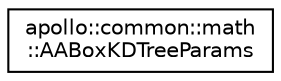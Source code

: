 digraph "Graphical Class Hierarchy"
{
  edge [fontname="Helvetica",fontsize="10",labelfontname="Helvetica",labelfontsize="10"];
  node [fontname="Helvetica",fontsize="10",shape=record];
  rankdir="LR";
  Node1 [label="apollo::common::math\l::AABoxKDTreeParams",height=0.2,width=0.4,color="black", fillcolor="white", style="filled",URL="$structapollo_1_1common_1_1math_1_1AABoxKDTreeParams.html",tooltip="Contains parameters of axis-aligned bounding box. "];
}
